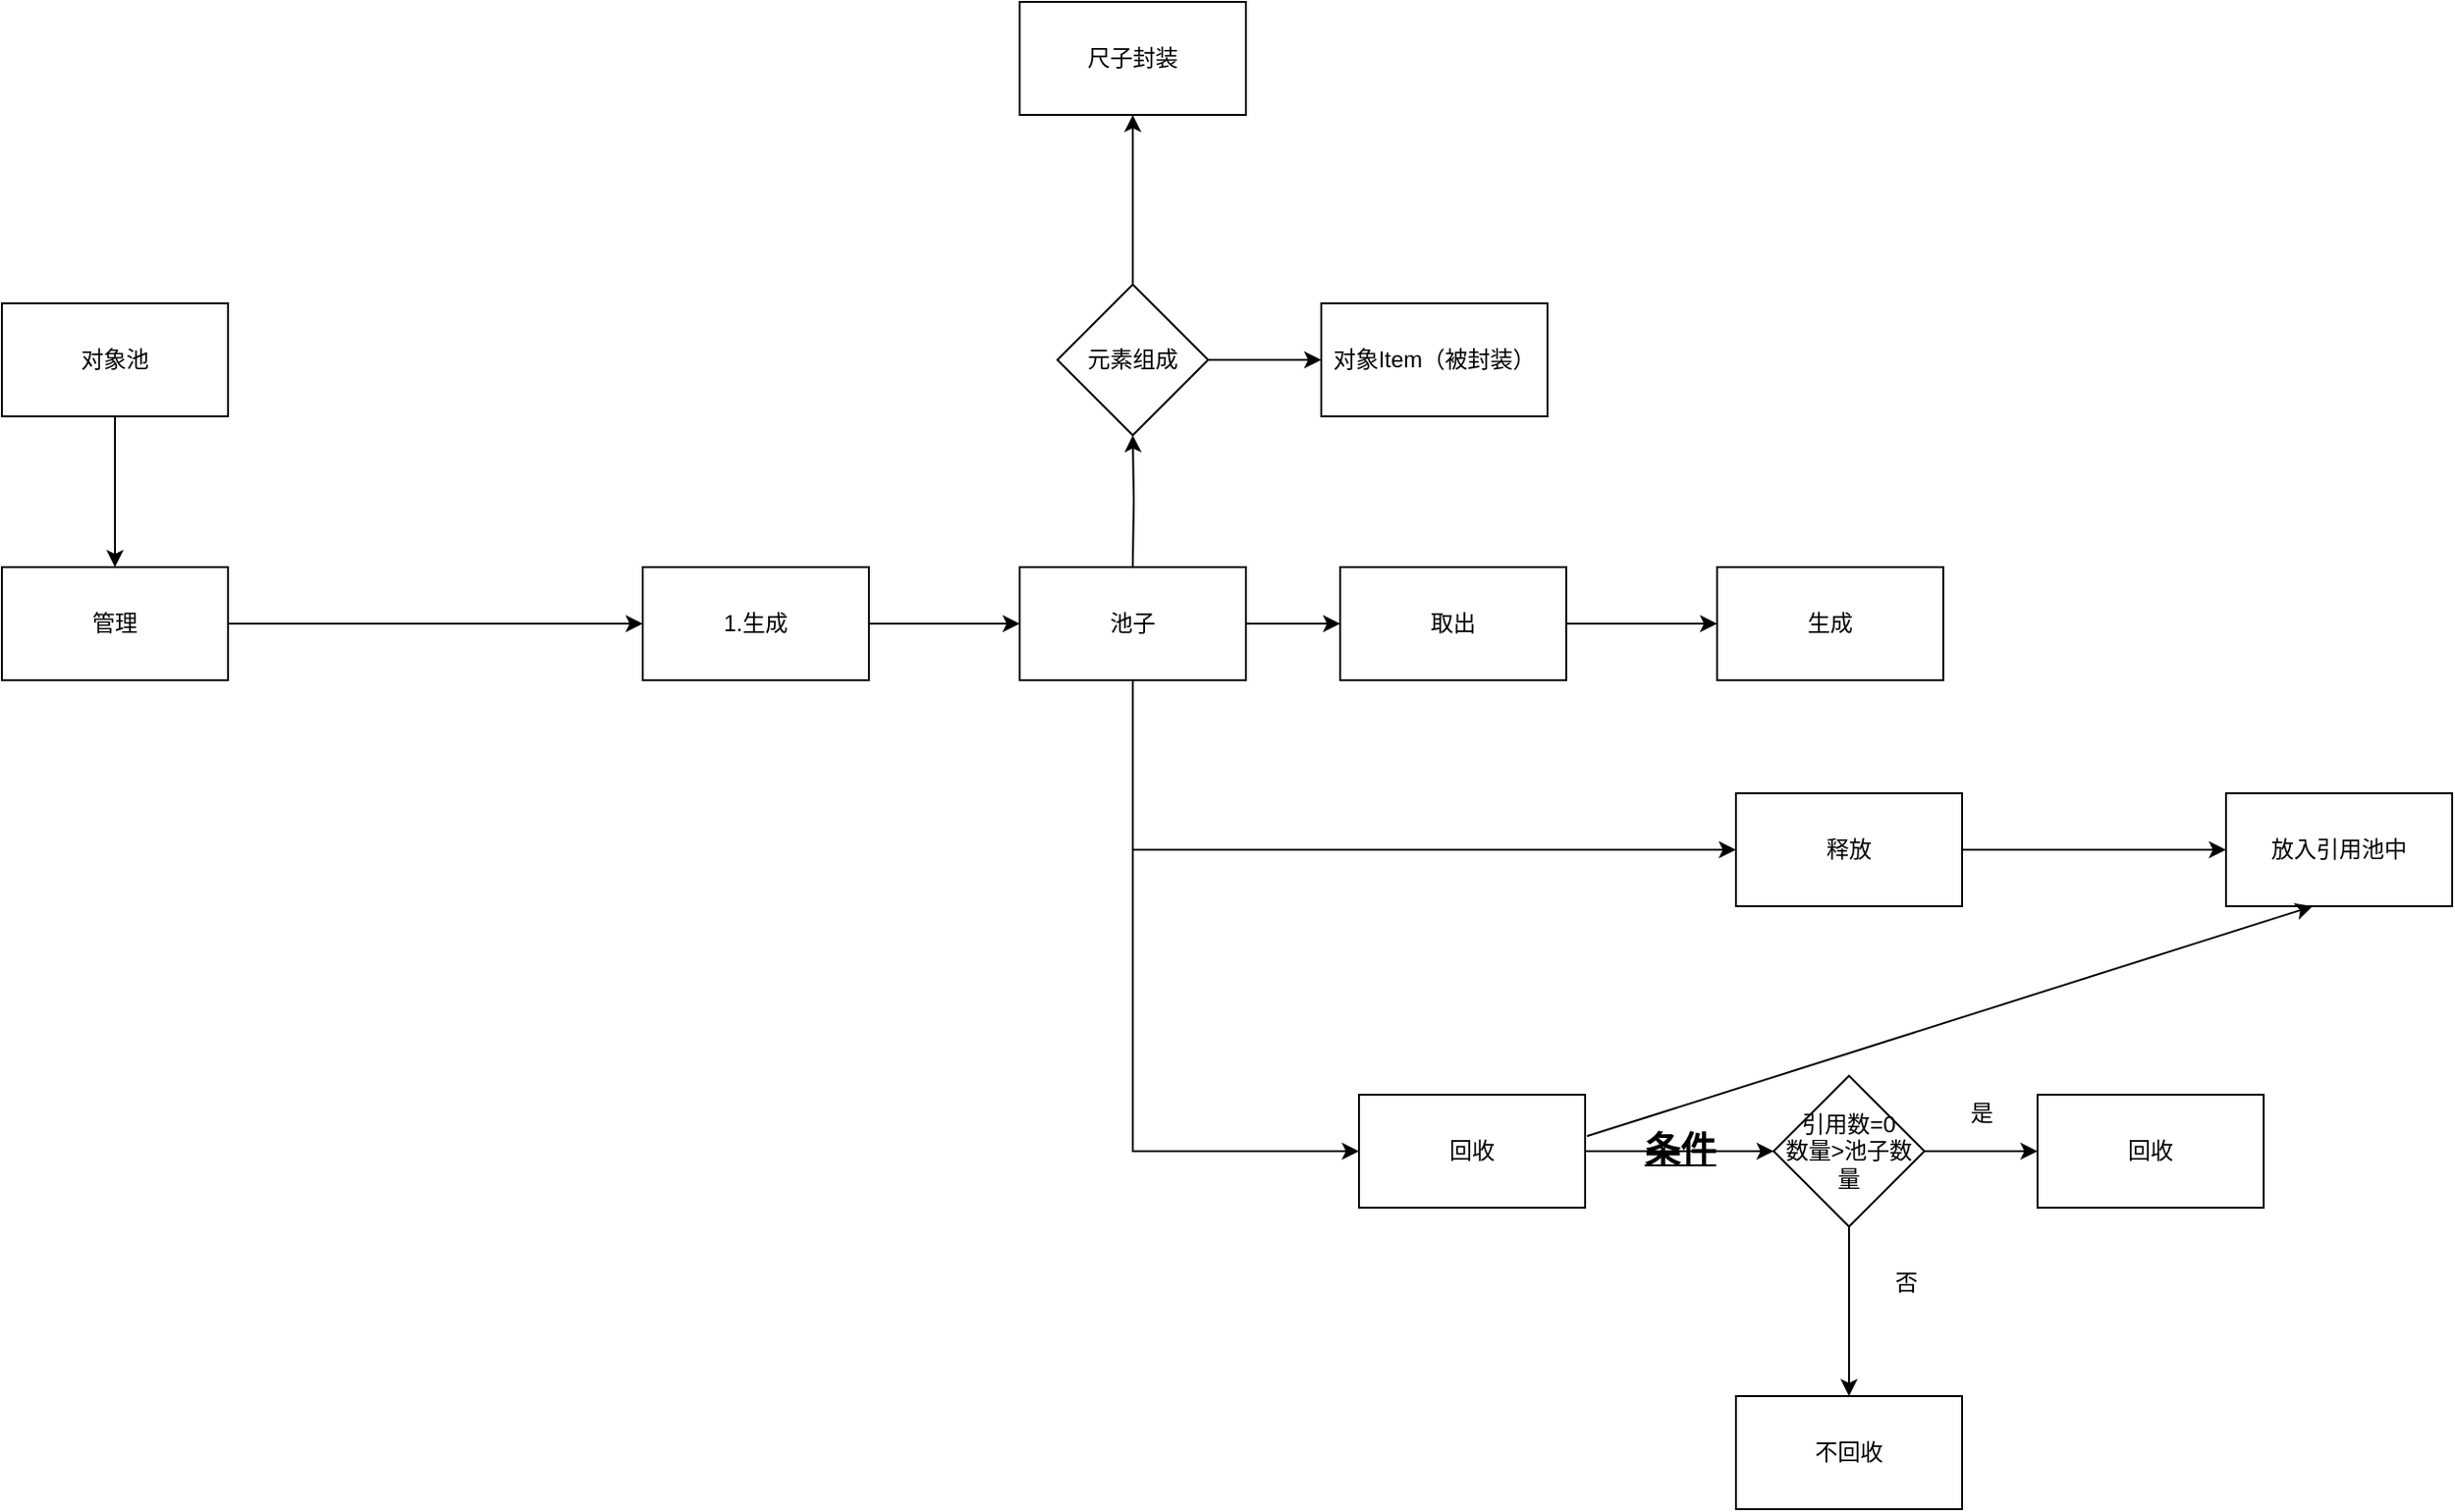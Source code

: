 <mxfile version="20.0.1" type="github">
  <diagram id="ZGKUrq4hD0NuAZbzeU3i" name="Page-1">
    <mxGraphModel dx="1422" dy="794" grid="1" gridSize="10" guides="1" tooltips="1" connect="1" arrows="1" fold="1" page="1" pageScale="1" pageWidth="827" pageHeight="1169" math="0" shadow="0">
      <root>
        <mxCell id="0" />
        <mxCell id="1" parent="0" />
        <mxCell id="8ifyzaVZ6uN9mZMzue3X-3" value="" style="edgeStyle=orthogonalEdgeStyle;rounded=0;orthogonalLoop=1;jettySize=auto;html=1;" parent="1" source="8ifyzaVZ6uN9mZMzue3X-1" target="8ifyzaVZ6uN9mZMzue3X-2" edge="1">
          <mxGeometry relative="1" as="geometry" />
        </mxCell>
        <mxCell id="8ifyzaVZ6uN9mZMzue3X-1" value="对象池" style="rounded=0;whiteSpace=wrap;html=1;" parent="1" vertex="1">
          <mxGeometry x="290" y="200" width="120" height="60" as="geometry" />
        </mxCell>
        <mxCell id="8ifyzaVZ6uN9mZMzue3X-5" value="" style="edgeStyle=orthogonalEdgeStyle;rounded=0;orthogonalLoop=1;jettySize=auto;html=1;" parent="1" source="8ifyzaVZ6uN9mZMzue3X-2" target="8ifyzaVZ6uN9mZMzue3X-4" edge="1">
          <mxGeometry relative="1" as="geometry" />
        </mxCell>
        <mxCell id="8ifyzaVZ6uN9mZMzue3X-2" value="管理" style="rounded=0;whiteSpace=wrap;html=1;" parent="1" vertex="1">
          <mxGeometry x="290" y="340" width="120" height="60" as="geometry" />
        </mxCell>
        <mxCell id="8ifyzaVZ6uN9mZMzue3X-27" value="" style="group" parent="1" vertex="1" connectable="0">
          <mxGeometry x="630" y="190" width="960" height="490" as="geometry" />
        </mxCell>
        <mxCell id="8ifyzaVZ6uN9mZMzue3X-7" value="" style="edgeStyle=orthogonalEdgeStyle;rounded=0;orthogonalLoop=1;jettySize=auto;html=1;" parent="8ifyzaVZ6uN9mZMzue3X-27" target="8ifyzaVZ6uN9mZMzue3X-6" edge="1">
          <mxGeometry relative="1" as="geometry">
            <mxPoint x="260" y="220" as="sourcePoint" />
            <Array as="points">
              <mxPoint x="260" y="460" />
            </Array>
          </mxGeometry>
        </mxCell>
        <mxCell id="8ifyzaVZ6uN9mZMzue3X-24" value="" style="edgeStyle=orthogonalEdgeStyle;rounded=0;orthogonalLoop=1;jettySize=auto;html=1;" parent="8ifyzaVZ6uN9mZMzue3X-27" target="8ifyzaVZ6uN9mZMzue3X-23" edge="1">
          <mxGeometry relative="1" as="geometry">
            <mxPoint x="260" y="150" as="sourcePoint" />
          </mxGeometry>
        </mxCell>
        <mxCell id="8ifyzaVZ6uN9mZMzue3X-4" value="1.生成" style="whiteSpace=wrap;html=1;rounded=0;" parent="8ifyzaVZ6uN9mZMzue3X-27" vertex="1">
          <mxGeometry y="150" width="120" height="60" as="geometry" />
        </mxCell>
        <mxCell id="8ifyzaVZ6uN9mZMzue3X-6" value="回收" style="whiteSpace=wrap;html=1;rounded=0;" parent="8ifyzaVZ6uN9mZMzue3X-27" vertex="1">
          <mxGeometry x="380" y="430" width="120" height="60" as="geometry" />
        </mxCell>
        <mxCell id="8ifyzaVZ6uN9mZMzue3X-8" value="释放" style="whiteSpace=wrap;html=1;rounded=0;" parent="8ifyzaVZ6uN9mZMzue3X-27" vertex="1">
          <mxGeometry x="580" y="270" width="120" height="60" as="geometry" />
        </mxCell>
        <mxCell id="8ifyzaVZ6uN9mZMzue3X-10" value="放入引用池中" style="whiteSpace=wrap;html=1;rounded=0;" parent="8ifyzaVZ6uN9mZMzue3X-27" vertex="1">
          <mxGeometry x="840" y="270" width="120" height="60" as="geometry" />
        </mxCell>
        <mxCell id="8ifyzaVZ6uN9mZMzue3X-11" value="" style="edgeStyle=orthogonalEdgeStyle;rounded=0;orthogonalLoop=1;jettySize=auto;html=1;" parent="8ifyzaVZ6uN9mZMzue3X-27" source="8ifyzaVZ6uN9mZMzue3X-8" target="8ifyzaVZ6uN9mZMzue3X-10" edge="1">
          <mxGeometry relative="1" as="geometry" />
        </mxCell>
        <mxCell id="8ifyzaVZ6uN9mZMzue3X-12" value="池子" style="whiteSpace=wrap;html=1;rounded=0;" parent="8ifyzaVZ6uN9mZMzue3X-27" vertex="1">
          <mxGeometry x="200" y="150" width="120" height="60" as="geometry" />
        </mxCell>
        <mxCell id="8ifyzaVZ6uN9mZMzue3X-13" value="" style="edgeStyle=orthogonalEdgeStyle;rounded=0;orthogonalLoop=1;jettySize=auto;html=1;" parent="8ifyzaVZ6uN9mZMzue3X-27" source="8ifyzaVZ6uN9mZMzue3X-4" target="8ifyzaVZ6uN9mZMzue3X-12" edge="1">
          <mxGeometry relative="1" as="geometry" />
        </mxCell>
        <mxCell id="8ifyzaVZ6uN9mZMzue3X-9" value="" style="edgeStyle=orthogonalEdgeStyle;rounded=0;orthogonalLoop=1;jettySize=auto;html=1;exitX=0.5;exitY=1;exitDx=0;exitDy=0;" parent="8ifyzaVZ6uN9mZMzue3X-27" source="8ifyzaVZ6uN9mZMzue3X-12" target="8ifyzaVZ6uN9mZMzue3X-8" edge="1">
          <mxGeometry relative="1" as="geometry">
            <mxPoint x="260" y="300" as="sourcePoint" />
            <Array as="points">
              <mxPoint x="260" y="300" />
            </Array>
          </mxGeometry>
        </mxCell>
        <mxCell id="8ifyzaVZ6uN9mZMzue3X-14" value="取出" style="whiteSpace=wrap;html=1;rounded=0;" parent="8ifyzaVZ6uN9mZMzue3X-27" vertex="1">
          <mxGeometry x="370" y="150" width="120" height="60" as="geometry" />
        </mxCell>
        <mxCell id="8ifyzaVZ6uN9mZMzue3X-15" value="" style="edgeStyle=orthogonalEdgeStyle;rounded=0;orthogonalLoop=1;jettySize=auto;html=1;" parent="8ifyzaVZ6uN9mZMzue3X-27" source="8ifyzaVZ6uN9mZMzue3X-12" target="8ifyzaVZ6uN9mZMzue3X-14" edge="1">
          <mxGeometry relative="1" as="geometry" />
        </mxCell>
        <mxCell id="8ifyzaVZ6uN9mZMzue3X-16" value="生成" style="whiteSpace=wrap;html=1;rounded=0;" parent="8ifyzaVZ6uN9mZMzue3X-27" vertex="1">
          <mxGeometry x="570" y="150" width="120" height="60" as="geometry" />
        </mxCell>
        <mxCell id="8ifyzaVZ6uN9mZMzue3X-20" value="" style="endArrow=classic;html=1;rounded=0;exitX=1.008;exitY=0.367;exitDx=0;exitDy=0;exitPerimeter=0;entryX=0.383;entryY=1;entryDx=0;entryDy=0;entryPerimeter=0;" parent="8ifyzaVZ6uN9mZMzue3X-27" source="8ifyzaVZ6uN9mZMzue3X-6" target="8ifyzaVZ6uN9mZMzue3X-10" edge="1">
          <mxGeometry width="50" height="50" relative="1" as="geometry">
            <mxPoint x="340" y="350" as="sourcePoint" />
            <mxPoint x="390" y="300" as="targetPoint" />
          </mxGeometry>
        </mxCell>
        <mxCell id="8ifyzaVZ6uN9mZMzue3X-23" value="元素组成" style="rhombus;whiteSpace=wrap;html=1;rounded=0;" parent="8ifyzaVZ6uN9mZMzue3X-27" vertex="1">
          <mxGeometry x="220" width="80" height="80" as="geometry" />
        </mxCell>
        <mxCell id="8ifyzaVZ6uN9mZMzue3X-25" value="对象Item（被封装）" style="whiteSpace=wrap;html=1;rounded=0;" parent="8ifyzaVZ6uN9mZMzue3X-27" vertex="1">
          <mxGeometry x="360" y="10" width="120" height="60" as="geometry" />
        </mxCell>
        <mxCell id="8ifyzaVZ6uN9mZMzue3X-26" value="" style="edgeStyle=orthogonalEdgeStyle;rounded=0;orthogonalLoop=1;jettySize=auto;html=1;" parent="8ifyzaVZ6uN9mZMzue3X-27" source="8ifyzaVZ6uN9mZMzue3X-23" target="8ifyzaVZ6uN9mZMzue3X-25" edge="1">
          <mxGeometry relative="1" as="geometry" />
        </mxCell>
        <mxCell id="8ifyzaVZ6uN9mZMzue3X-28" value="" style="endArrow=classic;html=1;rounded=0;entryX=0;entryY=0.5;entryDx=0;entryDy=0;" parent="8ifyzaVZ6uN9mZMzue3X-27" target="8ifyzaVZ6uN9mZMzue3X-16" edge="1">
          <mxGeometry width="50" height="50" relative="1" as="geometry">
            <mxPoint x="490" y="180" as="sourcePoint" />
            <mxPoint x="540" y="140" as="targetPoint" />
            <Array as="points">
              <mxPoint x="520" y="180" />
            </Array>
          </mxGeometry>
        </mxCell>
        <mxCell id="8ifyzaVZ6uN9mZMzue3X-32" value="" style="edgeStyle=orthogonalEdgeStyle;rounded=0;orthogonalLoop=1;jettySize=auto;html=1;" parent="1" source="8ifyzaVZ6uN9mZMzue3X-29" target="8ifyzaVZ6uN9mZMzue3X-31" edge="1">
          <mxGeometry relative="1" as="geometry" />
        </mxCell>
        <mxCell id="8ifyzaVZ6uN9mZMzue3X-34" value="" style="edgeStyle=orthogonalEdgeStyle;rounded=0;orthogonalLoop=1;jettySize=auto;html=1;" parent="1" source="8ifyzaVZ6uN9mZMzue3X-29" target="8ifyzaVZ6uN9mZMzue3X-33" edge="1">
          <mxGeometry relative="1" as="geometry" />
        </mxCell>
        <mxCell id="8ifyzaVZ6uN9mZMzue3X-29" value="引用数=0&lt;br&gt;数量&amp;gt;池子数量" style="rhombus;whiteSpace=wrap;html=1;rounded=0;" parent="1" vertex="1">
          <mxGeometry x="1230" y="610" width="80" height="80" as="geometry" />
        </mxCell>
        <mxCell id="8ifyzaVZ6uN9mZMzue3X-30" value="" style="edgeStyle=orthogonalEdgeStyle;rounded=0;orthogonalLoop=1;jettySize=auto;html=1;" parent="1" source="8ifyzaVZ6uN9mZMzue3X-6" target="8ifyzaVZ6uN9mZMzue3X-29" edge="1">
          <mxGeometry relative="1" as="geometry" />
        </mxCell>
        <mxCell id="8ifyzaVZ6uN9mZMzue3X-31" value="回收" style="whiteSpace=wrap;html=1;rounded=0;" parent="1" vertex="1">
          <mxGeometry x="1370" y="620" width="120" height="60" as="geometry" />
        </mxCell>
        <mxCell id="8ifyzaVZ6uN9mZMzue3X-33" value="不回收" style="whiteSpace=wrap;html=1;rounded=0;" parent="1" vertex="1">
          <mxGeometry x="1210" y="780" width="120" height="60" as="geometry" />
        </mxCell>
        <mxCell id="8ifyzaVZ6uN9mZMzue3X-39" value="是" style="text;html=1;align=center;verticalAlign=middle;resizable=0;points=[];autosize=1;strokeColor=none;fillColor=none;" parent="1" vertex="1">
          <mxGeometry x="1325" y="620" width="30" height="20" as="geometry" />
        </mxCell>
        <mxCell id="8ifyzaVZ6uN9mZMzue3X-40" value="否" style="text;html=1;align=center;verticalAlign=middle;resizable=0;points=[];autosize=1;strokeColor=none;fillColor=none;" parent="1" vertex="1">
          <mxGeometry x="1285" y="710" width="30" height="20" as="geometry" />
        </mxCell>
        <mxCell id="8ifyzaVZ6uN9mZMzue3X-41" value="&lt;b&gt;&lt;u style=&quot;&quot;&gt;&lt;font style=&quot;font-size: 19px;&quot;&gt;条件&lt;/font&gt;&lt;/u&gt;&lt;/b&gt;" style="text;html=1;align=center;verticalAlign=middle;resizable=0;points=[];autosize=1;strokeColor=none;fillColor=none;" parent="1" vertex="1">
          <mxGeometry x="1155" y="640" width="50" height="20" as="geometry" />
        </mxCell>
        <mxCell id="8ifyzaVZ6uN9mZMzue3X-44" value="尺子封装" style="whiteSpace=wrap;html=1;rounded=0;" parent="1" vertex="1">
          <mxGeometry x="830" y="40" width="120" height="60" as="geometry" />
        </mxCell>
        <mxCell id="8ifyzaVZ6uN9mZMzue3X-45" value="" style="edgeStyle=orthogonalEdgeStyle;rounded=0;orthogonalLoop=1;jettySize=auto;html=1;fontSize=19;" parent="1" source="8ifyzaVZ6uN9mZMzue3X-23" target="8ifyzaVZ6uN9mZMzue3X-44" edge="1">
          <mxGeometry relative="1" as="geometry" />
        </mxCell>
      </root>
    </mxGraphModel>
  </diagram>
</mxfile>
